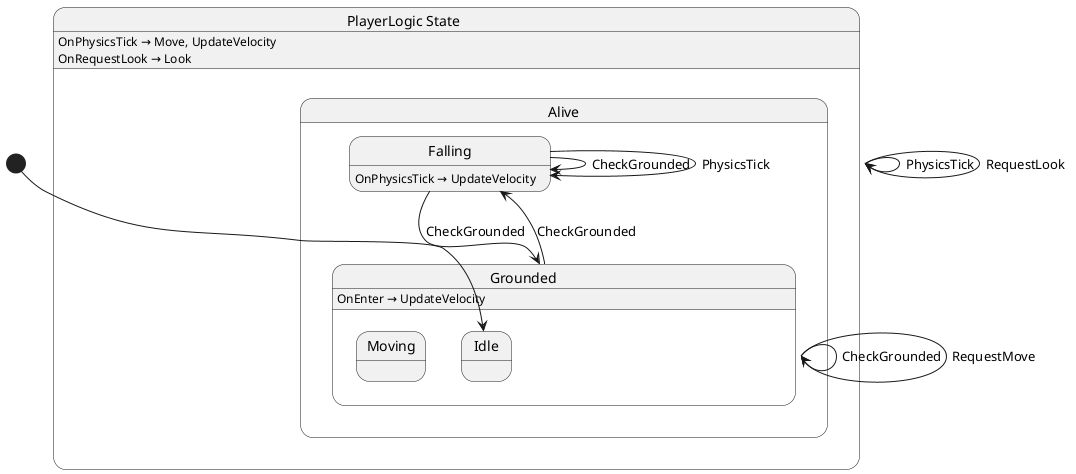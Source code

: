 @startuml PlayerLogic
state "PlayerLogic State" as Vardag_PlayerLogic_State {
  state "Alive" as Vardag_PlayerLogic_State_Alive {
    state "Falling" as Vardag_PlayerLogic_State_Alive_Falling
    state "Grounded" as Vardag_PlayerLogic_State_Alive_Grounded {
      state "Idle" as Vardag_PlayerLogic_State_Alive_Grounded_Idle
      state "Moving" as Vardag_PlayerLogic_State_Alive_Grounded_Moving
    }
  }
}

Vardag_PlayerLogic_State --> Vardag_PlayerLogic_State : PhysicsTick
Vardag_PlayerLogic_State --> Vardag_PlayerLogic_State : RequestLook
Vardag_PlayerLogic_State_Alive_Falling --> Vardag_PlayerLogic_State_Alive_Falling : CheckGrounded
Vardag_PlayerLogic_State_Alive_Falling --> Vardag_PlayerLogic_State_Alive_Falling : PhysicsTick
Vardag_PlayerLogic_State_Alive_Falling --> Vardag_PlayerLogic_State_Alive_Grounded : CheckGrounded
Vardag_PlayerLogic_State_Alive_Grounded --> Vardag_PlayerLogic_State_Alive_Falling : CheckGrounded
Vardag_PlayerLogic_State_Alive_Grounded --> Vardag_PlayerLogic_State_Alive_Grounded : CheckGrounded
Vardag_PlayerLogic_State_Alive_Grounded --> Vardag_PlayerLogic_State_Alive_Grounded : RequestMove

Vardag_PlayerLogic_State : OnPhysicsTick → Move, UpdateVelocity
Vardag_PlayerLogic_State : OnRequestLook → Look
Vardag_PlayerLogic_State_Alive_Falling : OnPhysicsTick → UpdateVelocity
Vardag_PlayerLogic_State_Alive_Grounded : OnEnter → UpdateVelocity

[*] --> Vardag_PlayerLogic_State_Alive_Grounded_Idle
@enduml